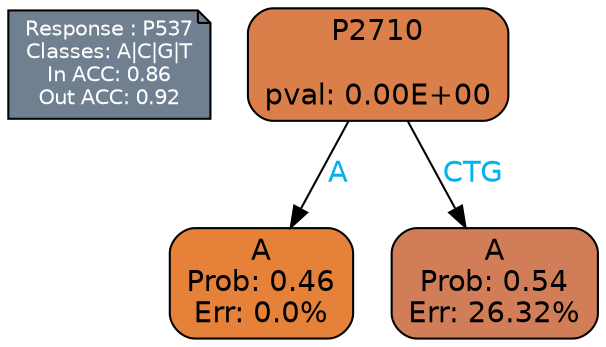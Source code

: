 digraph Tree {
node [shape=box, style="filled, rounded", color="black", fontname=helvetica] ;
graph [ranksep=equally, splines=polylines, bgcolor=transparent, dpi=600] ;
edge [fontname=helvetica] ;
LEGEND [label="Response : P537
Classes: A|C|G|T
In ACC: 0.86
Out ACC: 0.92
",shape=note,align=left,style=filled,fillcolor="slategray",fontcolor="white",fontsize=10];1 [label="P2710

pval: 0.00E+00", fillcolor="#da7f49"] ;
2 [label="A
Prob: 0.46
Err: 0.0%", fillcolor="#e58139"] ;
3 [label="A
Prob: 0.54
Err: 26.32%", fillcolor="#d17e58"] ;
1 -> 2 [label="A",fontcolor=deepskyblue2] ;
1 -> 3 [label="CTG",fontcolor=deepskyblue2] ;
{rank = same; 2;3;}{rank = same; LEGEND;1;}}